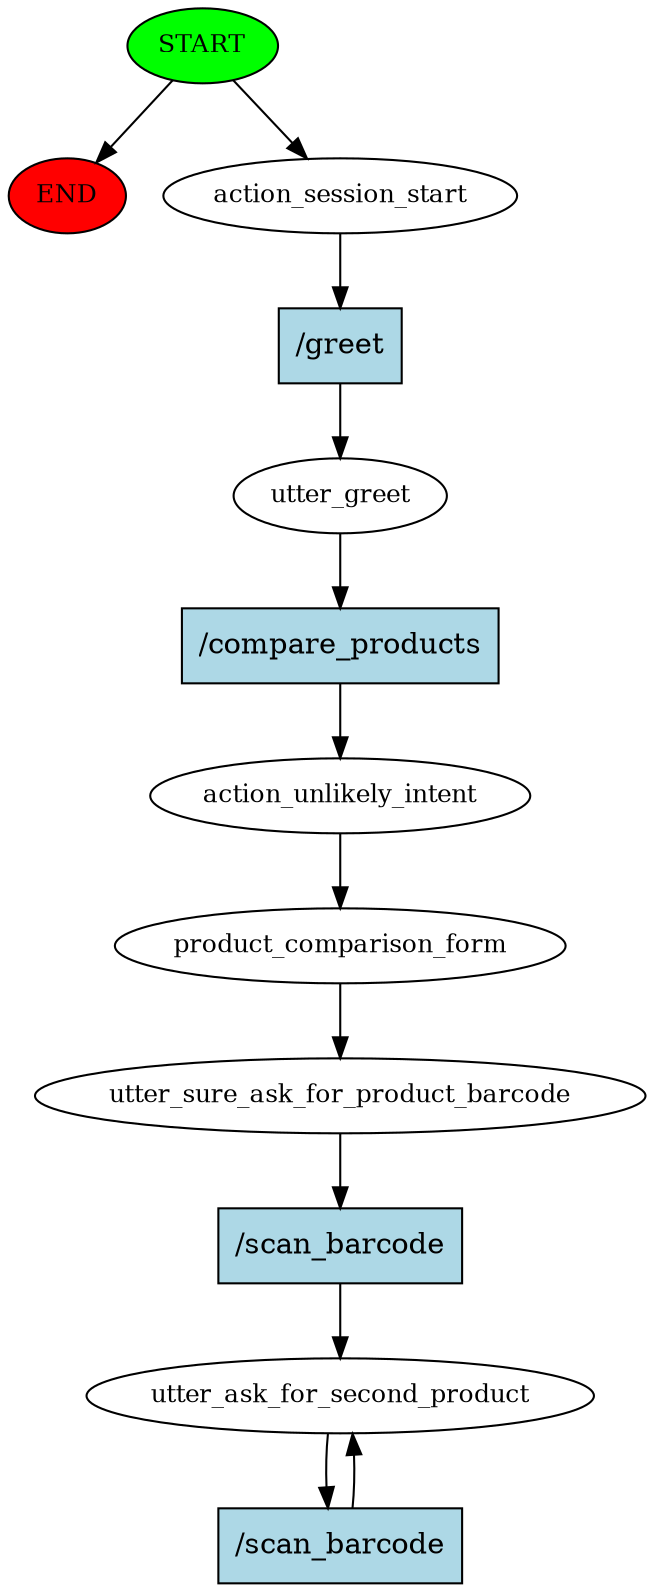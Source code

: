 digraph  {
0 [class="start active", fillcolor=green, fontsize=12, label=START, style=filled];
"-1" [class=end, fillcolor=red, fontsize=12, label=END, style=filled];
1 [class=active, fontsize=12, label=action_session_start];
2 [class=active, fontsize=12, label=utter_greet];
3 [class=active, fontsize=12, label=action_unlikely_intent];
4 [class=active, fontsize=12, label=product_comparison_form];
5 [class=active, fontsize=12, label=utter_sure_ask_for_product_barcode];
6 [class="active dashed", fontsize=12, label=utter_ask_for_second_product];
8 [class="intent active", fillcolor=lightblue, label="/greet", shape=rect, style=filled];
9 [class="intent active", fillcolor=lightblue, label="/compare_products", shape=rect, style=filled];
10 [class="intent active", fillcolor=lightblue, label="/scan_barcode", shape=rect, style=filled];
11 [class="intent active", fillcolor=lightblue, label="/scan_barcode", shape=rect, style=filled];
0 -> "-1"  [class="", key=NONE, label=""];
0 -> 1  [class=active, key=NONE, label=""];
1 -> 8  [class=active, key=0];
2 -> 9  [class=active, key=0];
3 -> 4  [class=active, key=NONE, label=""];
4 -> 5  [class=active, key=NONE, label=""];
5 -> 10  [class=active, key=0];
6 -> 11  [class=active, key=0];
8 -> 2  [class=active, key=0];
9 -> 3  [class=active, key=0];
10 -> 6  [class=active, key=0];
11 -> 6  [class=active, key=0];
}
